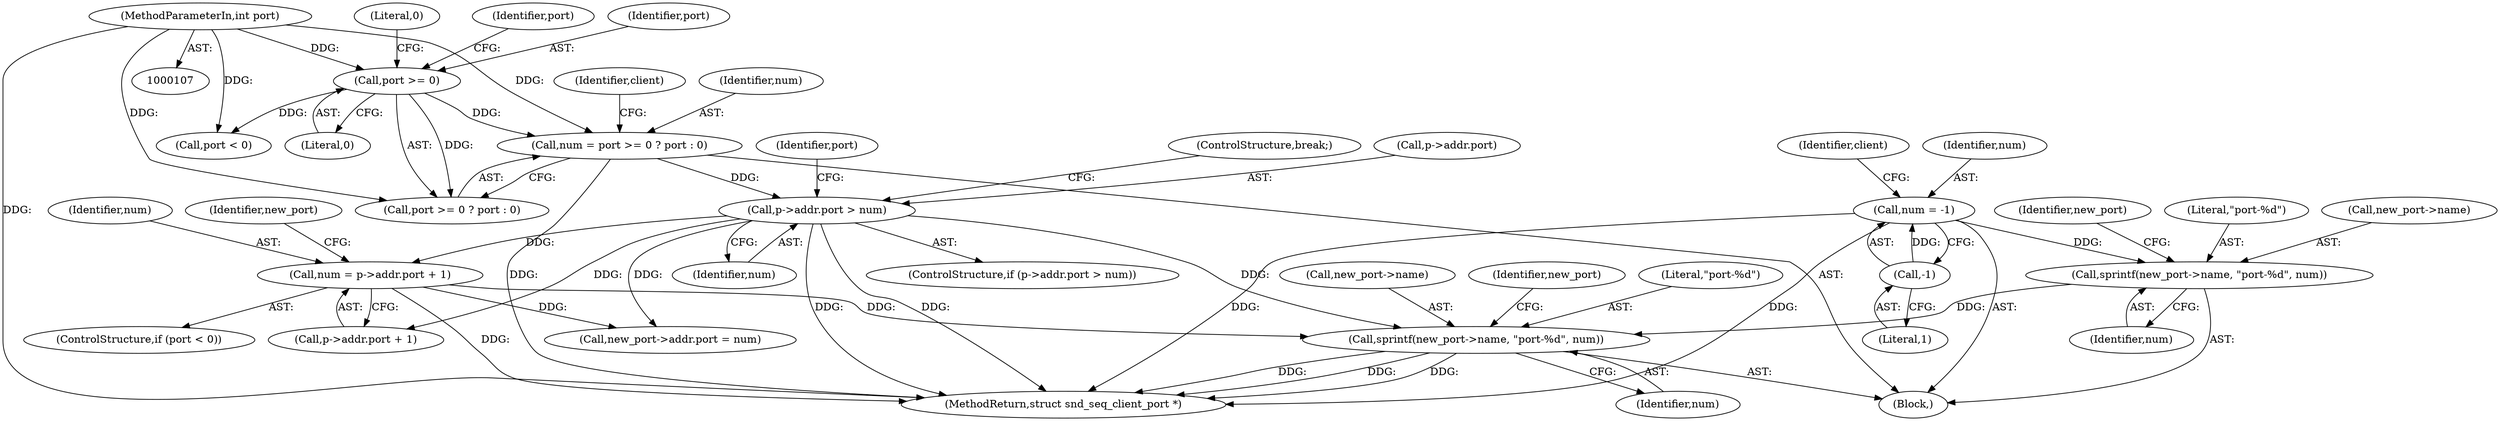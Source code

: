 digraph "1_linux_71105998845fb012937332fe2e806d443c09e026_0@del" {
"1000267" [label="(Call,sprintf(new_port->name, \"port-%d\", num))"];
"1000173" [label="(Call,sprintf(new_port->name, \"port-%d\", num))"];
"1000115" [label="(Call,num = -1)"];
"1000117" [label="(Call,-1)"];
"1000215" [label="(Call,p->addr.port > num)"];
"1000194" [label="(Call,num = port >= 0 ? port : 0)"];
"1000197" [label="(Call,port >= 0)"];
"1000109" [label="(MethodParameterIn,int port)"];
"1000227" [label="(Call,num = p->addr.port + 1)"];
"1000173" [label="(Call,sprintf(new_port->name, \"port-%d\", num))"];
"1000229" [label="(Call,p->addr.port + 1)"];
"1000110" [label="(Block,)"];
"1000275" [label="(MethodReturn,struct snd_seq_client_port *)"];
"1000215" [label="(Call,p->addr.port > num)"];
"1000109" [label="(MethodParameterIn,int port)"];
"1000115" [label="(Call,num = -1)"];
"1000225" [label="(Identifier,port)"];
"1000201" [label="(Literal,0)"];
"1000272" [label="(Identifier,num)"];
"1000268" [label="(Call,new_port->name)"];
"1000227" [label="(Call,num = p->addr.port + 1)"];
"1000205" [label="(Identifier,client)"];
"1000223" [label="(ControlStructure,if (port < 0))"];
"1000214" [label="(ControlStructure,if (p->addr.port > num))"];
"1000274" [label="(Identifier,new_port)"];
"1000199" [label="(Literal,0)"];
"1000196" [label="(Call,port >= 0 ? port : 0)"];
"1000195" [label="(Identifier,num)"];
"1000122" [label="(Identifier,client)"];
"1000200" [label="(Identifier,port)"];
"1000239" [label="(Identifier,new_port)"];
"1000116" [label="(Identifier,num)"];
"1000198" [label="(Identifier,port)"];
"1000194" [label="(Call,num = port >= 0 ? port : 0)"];
"1000271" [label="(Literal,\"port-%d\")"];
"1000224" [label="(Call,port < 0)"];
"1000118" [label="(Literal,1)"];
"1000197" [label="(Call,port >= 0)"];
"1000221" [label="(Identifier,num)"];
"1000222" [label="(ControlStructure,break;)"];
"1000177" [label="(Literal,\"port-%d\")"];
"1000228" [label="(Identifier,num)"];
"1000267" [label="(Call,sprintf(new_port->name, \"port-%d\", num))"];
"1000174" [label="(Call,new_port->name)"];
"1000182" [label="(Identifier,new_port)"];
"1000178" [label="(Identifier,num)"];
"1000216" [label="(Call,p->addr.port)"];
"1000249" [label="(Call,new_port->addr.port = num)"];
"1000117" [label="(Call,-1)"];
"1000267" -> "1000110"  [label="AST: "];
"1000267" -> "1000272"  [label="CFG: "];
"1000268" -> "1000267"  [label="AST: "];
"1000271" -> "1000267"  [label="AST: "];
"1000272" -> "1000267"  [label="AST: "];
"1000274" -> "1000267"  [label="CFG: "];
"1000267" -> "1000275"  [label="DDG: "];
"1000267" -> "1000275"  [label="DDG: "];
"1000267" -> "1000275"  [label="DDG: "];
"1000173" -> "1000267"  [label="DDG: "];
"1000215" -> "1000267"  [label="DDG: "];
"1000227" -> "1000267"  [label="DDG: "];
"1000173" -> "1000110"  [label="AST: "];
"1000173" -> "1000178"  [label="CFG: "];
"1000174" -> "1000173"  [label="AST: "];
"1000177" -> "1000173"  [label="AST: "];
"1000178" -> "1000173"  [label="AST: "];
"1000182" -> "1000173"  [label="CFG: "];
"1000115" -> "1000173"  [label="DDG: "];
"1000115" -> "1000110"  [label="AST: "];
"1000115" -> "1000117"  [label="CFG: "];
"1000116" -> "1000115"  [label="AST: "];
"1000117" -> "1000115"  [label="AST: "];
"1000122" -> "1000115"  [label="CFG: "];
"1000115" -> "1000275"  [label="DDG: "];
"1000115" -> "1000275"  [label="DDG: "];
"1000117" -> "1000115"  [label="DDG: "];
"1000117" -> "1000118"  [label="CFG: "];
"1000118" -> "1000117"  [label="AST: "];
"1000215" -> "1000214"  [label="AST: "];
"1000215" -> "1000221"  [label="CFG: "];
"1000216" -> "1000215"  [label="AST: "];
"1000221" -> "1000215"  [label="AST: "];
"1000222" -> "1000215"  [label="CFG: "];
"1000225" -> "1000215"  [label="CFG: "];
"1000215" -> "1000275"  [label="DDG: "];
"1000215" -> "1000275"  [label="DDG: "];
"1000194" -> "1000215"  [label="DDG: "];
"1000215" -> "1000227"  [label="DDG: "];
"1000215" -> "1000229"  [label="DDG: "];
"1000215" -> "1000249"  [label="DDG: "];
"1000194" -> "1000110"  [label="AST: "];
"1000194" -> "1000196"  [label="CFG: "];
"1000195" -> "1000194"  [label="AST: "];
"1000196" -> "1000194"  [label="AST: "];
"1000205" -> "1000194"  [label="CFG: "];
"1000194" -> "1000275"  [label="DDG: "];
"1000197" -> "1000194"  [label="DDG: "];
"1000109" -> "1000194"  [label="DDG: "];
"1000197" -> "1000196"  [label="AST: "];
"1000197" -> "1000199"  [label="CFG: "];
"1000198" -> "1000197"  [label="AST: "];
"1000199" -> "1000197"  [label="AST: "];
"1000200" -> "1000197"  [label="CFG: "];
"1000201" -> "1000197"  [label="CFG: "];
"1000109" -> "1000197"  [label="DDG: "];
"1000197" -> "1000196"  [label="DDG: "];
"1000197" -> "1000224"  [label="DDG: "];
"1000109" -> "1000107"  [label="AST: "];
"1000109" -> "1000275"  [label="DDG: "];
"1000109" -> "1000196"  [label="DDG: "];
"1000109" -> "1000224"  [label="DDG: "];
"1000227" -> "1000223"  [label="AST: "];
"1000227" -> "1000229"  [label="CFG: "];
"1000228" -> "1000227"  [label="AST: "];
"1000229" -> "1000227"  [label="AST: "];
"1000239" -> "1000227"  [label="CFG: "];
"1000227" -> "1000275"  [label="DDG: "];
"1000227" -> "1000249"  [label="DDG: "];
}
